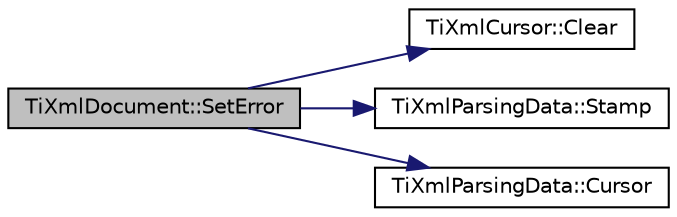 digraph "TiXmlDocument::SetError"
{
  edge [fontname="Helvetica",fontsize="10",labelfontname="Helvetica",labelfontsize="10"];
  node [fontname="Helvetica",fontsize="10",shape=record];
  rankdir="LR";
  Node1 [label="TiXmlDocument::SetError",height=0.2,width=0.4,color="black", fillcolor="grey75", style="filled" fontcolor="black"];
  Node1 -> Node2 [color="midnightblue",fontsize="10",style="solid",fontname="Helvetica"];
  Node2 [label="TiXmlCursor::Clear",height=0.2,width=0.4,color="black", fillcolor="white", style="filled",URL="$struct_ti_xml_cursor.html#a1e6fa622b59dafb71b6efe595105dcdd"];
  Node1 -> Node3 [color="midnightblue",fontsize="10",style="solid",fontname="Helvetica"];
  Node3 [label="TiXmlParsingData::Stamp",height=0.2,width=0.4,color="black", fillcolor="white", style="filled",URL="$class_ti_xml_parsing_data.html#a65cee8ab77a36c605db08c84b4c30a7d"];
  Node1 -> Node4 [color="midnightblue",fontsize="10",style="solid",fontname="Helvetica"];
  Node4 [label="TiXmlParsingData::Cursor",height=0.2,width=0.4,color="black", fillcolor="white", style="filled",URL="$class_ti_xml_parsing_data.html#a9e63d965fdb53ff4ac711e105269e918"];
}

